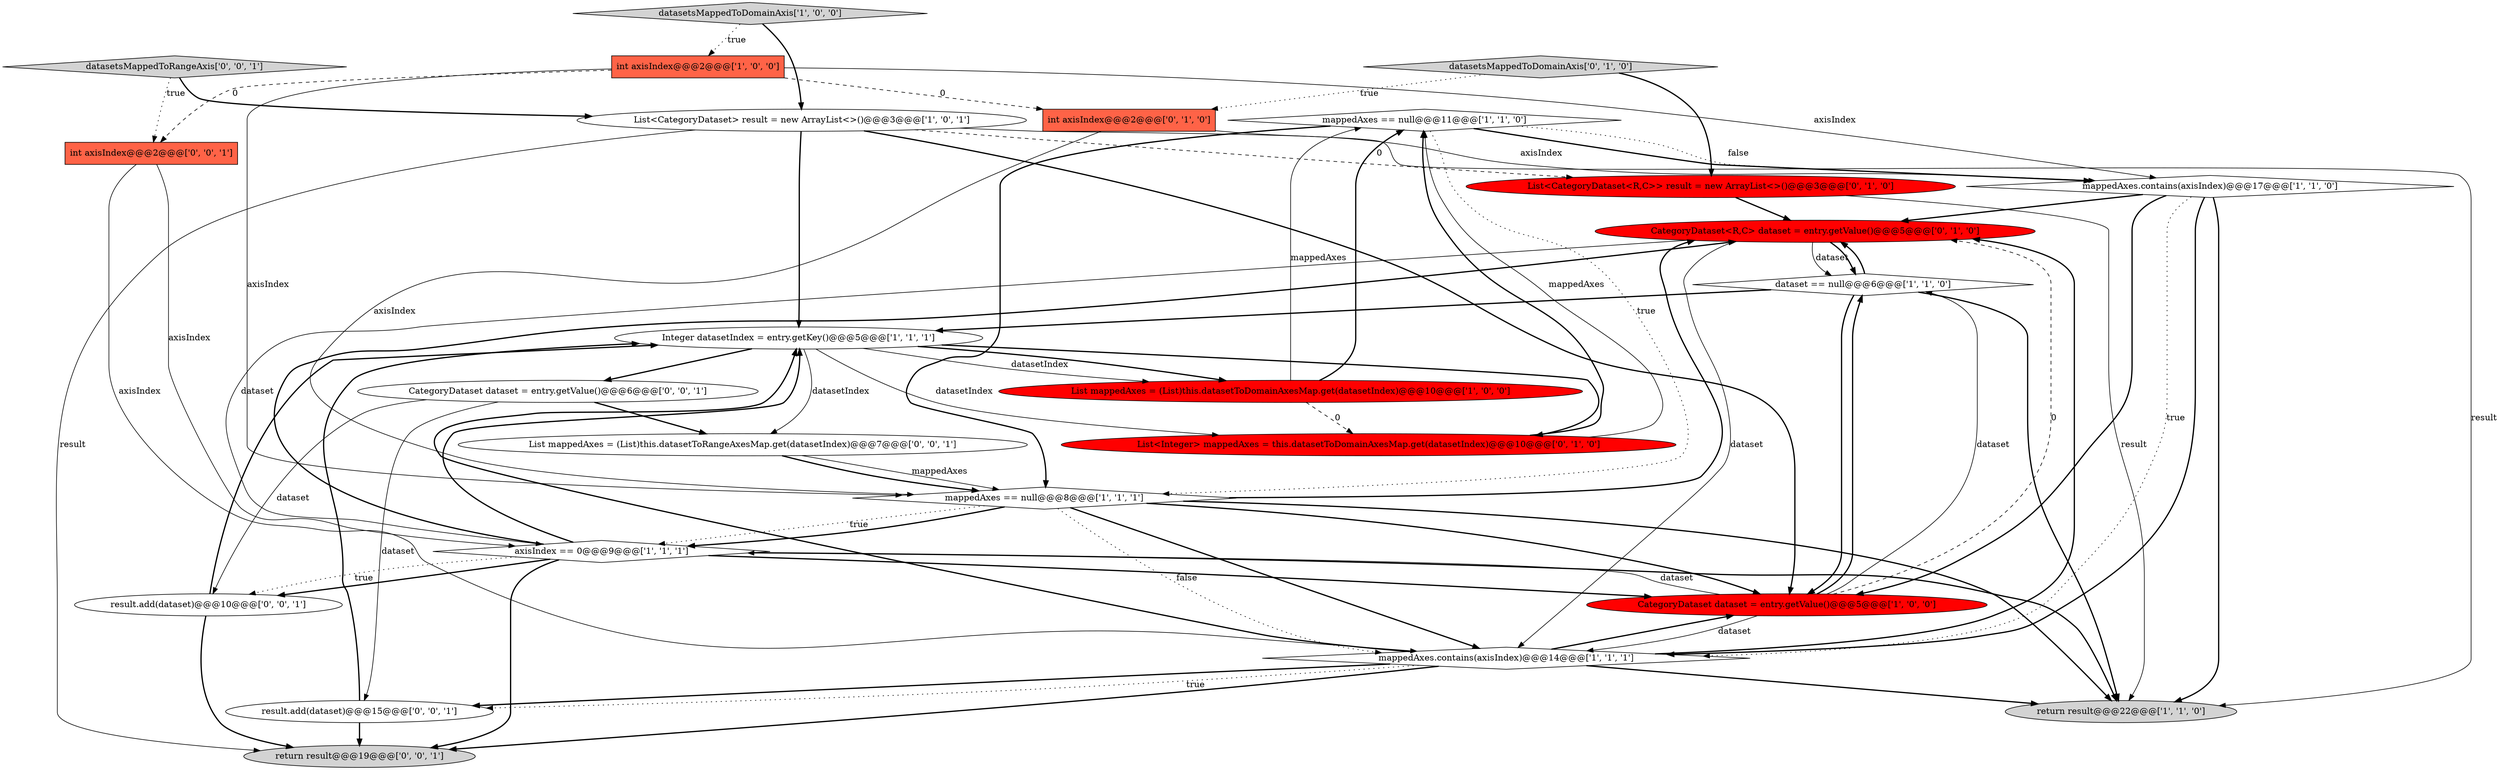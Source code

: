 digraph {
11 [style = filled, label = "mappedAxes == null@@@11@@@['1', '1', '0']", fillcolor = white, shape = diamond image = "AAA0AAABBB1BBB"];
17 [style = filled, label = "List<Integer> mappedAxes = this.datasetToDomainAxesMap.get(datasetIndex)@@@10@@@['0', '1', '0']", fillcolor = red, shape = ellipse image = "AAA1AAABBB2BBB"];
15 [style = filled, label = "datasetsMappedToDomainAxis['0', '1', '0']", fillcolor = lightgray, shape = diamond image = "AAA0AAABBB2BBB"];
19 [style = filled, label = "CategoryDataset dataset = entry.getValue()@@@6@@@['0', '0', '1']", fillcolor = white, shape = ellipse image = "AAA0AAABBB3BBB"];
5 [style = filled, label = "Integer datasetIndex = entry.getKey()@@@5@@@['1', '1', '1']", fillcolor = white, shape = ellipse image = "AAA0AAABBB1BBB"];
16 [style = filled, label = "List<CategoryDataset<R,C>> result = new ArrayList<>()@@@3@@@['0', '1', '0']", fillcolor = red, shape = ellipse image = "AAA1AAABBB2BBB"];
2 [style = filled, label = "datasetsMappedToDomainAxis['1', '0', '0']", fillcolor = lightgray, shape = diamond image = "AAA0AAABBB1BBB"];
22 [style = filled, label = "datasetsMappedToRangeAxis['0', '0', '1']", fillcolor = lightgray, shape = diamond image = "AAA0AAABBB3BBB"];
10 [style = filled, label = "mappedAxes.contains(axisIndex)@@@17@@@['1', '1', '0']", fillcolor = white, shape = diamond image = "AAA0AAABBB1BBB"];
1 [style = filled, label = "return result@@@22@@@['1', '1', '0']", fillcolor = lightgray, shape = ellipse image = "AAA0AAABBB1BBB"];
18 [style = filled, label = "return result@@@19@@@['0', '0', '1']", fillcolor = lightgray, shape = ellipse image = "AAA0AAABBB3BBB"];
13 [style = filled, label = "int axisIndex@@@2@@@['0', '1', '0']", fillcolor = tomato, shape = box image = "AAA1AAABBB2BBB"];
9 [style = filled, label = "int axisIndex@@@2@@@['1', '0', '0']", fillcolor = tomato, shape = box image = "AAA1AAABBB1BBB"];
0 [style = filled, label = "mappedAxes == null@@@8@@@['1', '1', '1']", fillcolor = white, shape = diamond image = "AAA0AAABBB1BBB"];
24 [style = filled, label = "result.add(dataset)@@@15@@@['0', '0', '1']", fillcolor = white, shape = ellipse image = "AAA0AAABBB3BBB"];
14 [style = filled, label = "CategoryDataset<R,C> dataset = entry.getValue()@@@5@@@['0', '1', '0']", fillcolor = red, shape = ellipse image = "AAA1AAABBB2BBB"];
7 [style = filled, label = "List<CategoryDataset> result = new ArrayList<>()@@@3@@@['1', '0', '1']", fillcolor = white, shape = ellipse image = "AAA0AAABBB1BBB"];
6 [style = filled, label = "dataset == null@@@6@@@['1', '1', '0']", fillcolor = white, shape = diamond image = "AAA0AAABBB1BBB"];
8 [style = filled, label = "mappedAxes.contains(axisIndex)@@@14@@@['1', '1', '1']", fillcolor = white, shape = diamond image = "AAA0AAABBB1BBB"];
23 [style = filled, label = "List mappedAxes = (List)this.datasetToRangeAxesMap.get(datasetIndex)@@@7@@@['0', '0', '1']", fillcolor = white, shape = ellipse image = "AAA0AAABBB3BBB"];
21 [style = filled, label = "result.add(dataset)@@@10@@@['0', '0', '1']", fillcolor = white, shape = ellipse image = "AAA0AAABBB3BBB"];
20 [style = filled, label = "int axisIndex@@@2@@@['0', '0', '1']", fillcolor = tomato, shape = box image = "AAA0AAABBB3BBB"];
4 [style = filled, label = "List mappedAxes = (List)this.datasetToDomainAxesMap.get(datasetIndex)@@@10@@@['1', '0', '0']", fillcolor = red, shape = ellipse image = "AAA1AAABBB1BBB"];
3 [style = filled, label = "CategoryDataset dataset = entry.getValue()@@@5@@@['1', '0', '0']", fillcolor = red, shape = ellipse image = "AAA1AAABBB1BBB"];
12 [style = filled, label = "axisIndex == 0@@@9@@@['1', '1', '1']", fillcolor = white, shape = diamond image = "AAA0AAABBB1BBB"];
14->6 [style = solid, label="dataset"];
0->3 [style = bold, label=""];
6->3 [style = bold, label=""];
10->8 [style = dotted, label="true"];
0->12 [style = dotted, label="true"];
9->20 [style = dashed, label="0"];
23->0 [style = solid, label="mappedAxes"];
12->5 [style = bold, label=""];
0->8 [style = dotted, label="false"];
4->17 [style = dashed, label="0"];
10->14 [style = bold, label=""];
12->21 [style = bold, label=""];
8->18 [style = bold, label=""];
7->16 [style = dashed, label="0"];
3->8 [style = solid, label="dataset"];
13->10 [style = solid, label="axisIndex"];
19->24 [style = solid, label="dataset"];
20->12 [style = solid, label="axisIndex"];
0->12 [style = bold, label=""];
8->3 [style = bold, label=""];
9->10 [style = solid, label="axisIndex"];
9->0 [style = solid, label="axisIndex"];
19->21 [style = solid, label="dataset"];
8->14 [style = bold, label=""];
3->6 [style = bold, label=""];
10->3 [style = bold, label=""];
4->11 [style = solid, label="mappedAxes"];
15->16 [style = bold, label=""];
12->1 [style = bold, label=""];
5->17 [style = bold, label=""];
23->0 [style = bold, label=""];
24->18 [style = bold, label=""];
22->7 [style = bold, label=""];
21->18 [style = bold, label=""];
14->8 [style = solid, label="dataset"];
7->3 [style = bold, label=""];
3->6 [style = solid, label="dataset"];
24->5 [style = bold, label=""];
15->13 [style = dotted, label="true"];
12->21 [style = dotted, label="true"];
8->24 [style = dotted, label="true"];
7->18 [style = solid, label="result"];
6->14 [style = bold, label=""];
8->1 [style = bold, label=""];
6->1 [style = bold, label=""];
5->19 [style = bold, label=""];
6->5 [style = bold, label=""];
21->5 [style = bold, label=""];
0->14 [style = bold, label=""];
11->0 [style = bold, label=""];
7->5 [style = bold, label=""];
22->20 [style = dotted, label="true"];
2->9 [style = dotted, label="true"];
10->8 [style = bold, label=""];
8->5 [style = bold, label=""];
3->12 [style = solid, label="dataset"];
11->10 [style = bold, label=""];
0->1 [style = bold, label=""];
19->23 [style = bold, label=""];
5->23 [style = solid, label="datasetIndex"];
11->0 [style = dotted, label="true"];
5->4 [style = bold, label=""];
9->13 [style = dashed, label="0"];
12->14 [style = bold, label=""];
0->8 [style = bold, label=""];
12->18 [style = bold, label=""];
16->1 [style = solid, label="result"];
16->14 [style = bold, label=""];
5->4 [style = solid, label="datasetIndex"];
12->3 [style = bold, label=""];
14->12 [style = solid, label="dataset"];
17->11 [style = solid, label="mappedAxes"];
2->7 [style = bold, label=""];
3->14 [style = dashed, label="0"];
4->11 [style = bold, label=""];
10->1 [style = bold, label=""];
11->10 [style = dotted, label="false"];
20->8 [style = solid, label="axisIndex"];
14->6 [style = bold, label=""];
13->0 [style = solid, label="axisIndex"];
7->1 [style = solid, label="result"];
5->17 [style = solid, label="datasetIndex"];
17->11 [style = bold, label=""];
8->24 [style = bold, label=""];
}
